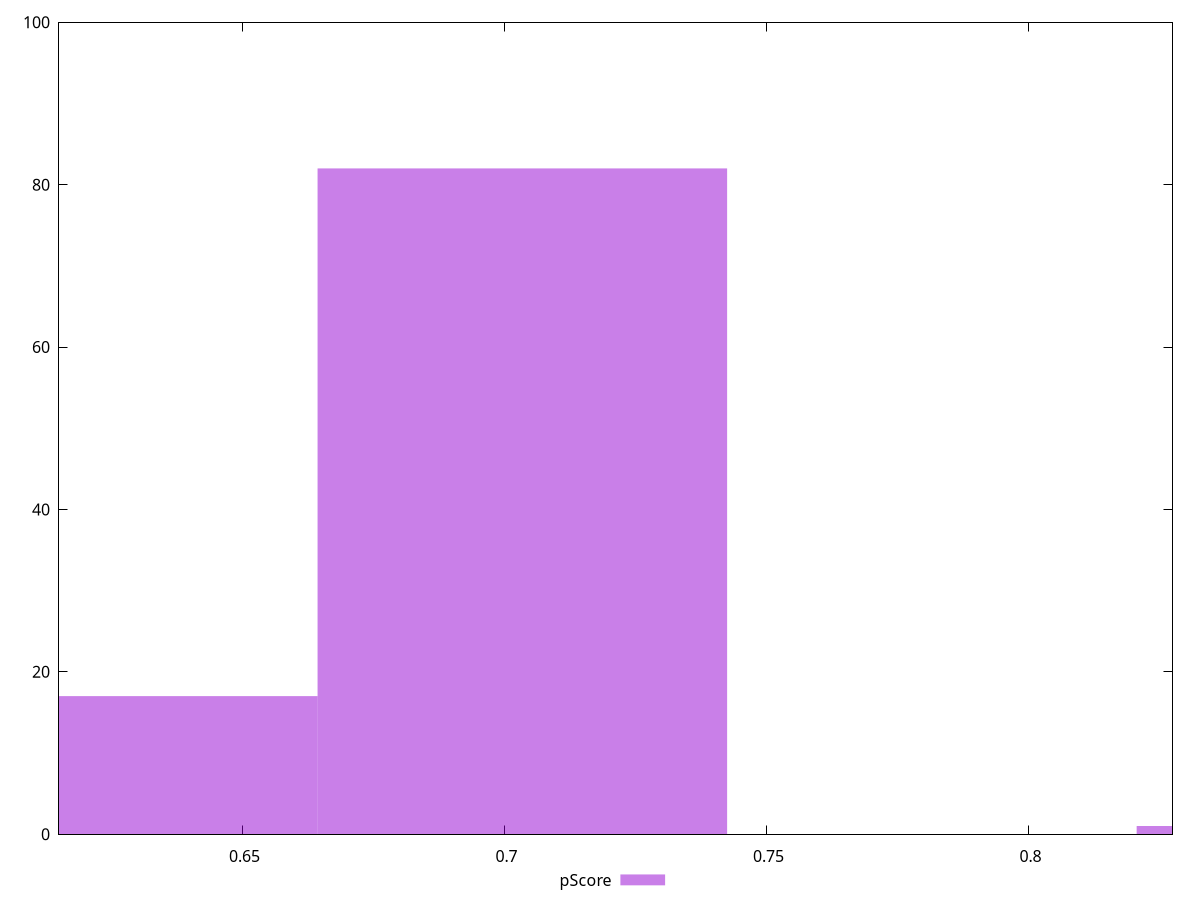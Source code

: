 reset

$pScore <<EOF
0.8597404560496114 1
0.6252657862178992 17
0.7034240094951366 82
EOF

set key outside below
set boxwidth 0.0781582232772374
set xrange [0.615:0.8275]
set yrange [0:100]
set trange [0:100]
set style fill transparent solid 0.5 noborder
set terminal svg size 640, 490 enhanced background rgb 'white'
set output "report_00019_2021-02-10T18-14-37.922Z//render-blocking-resources/samples/pages+cached+noadtech+nomedia/pScore/histogram.svg"

plot $pScore title "pScore" with boxes

reset
